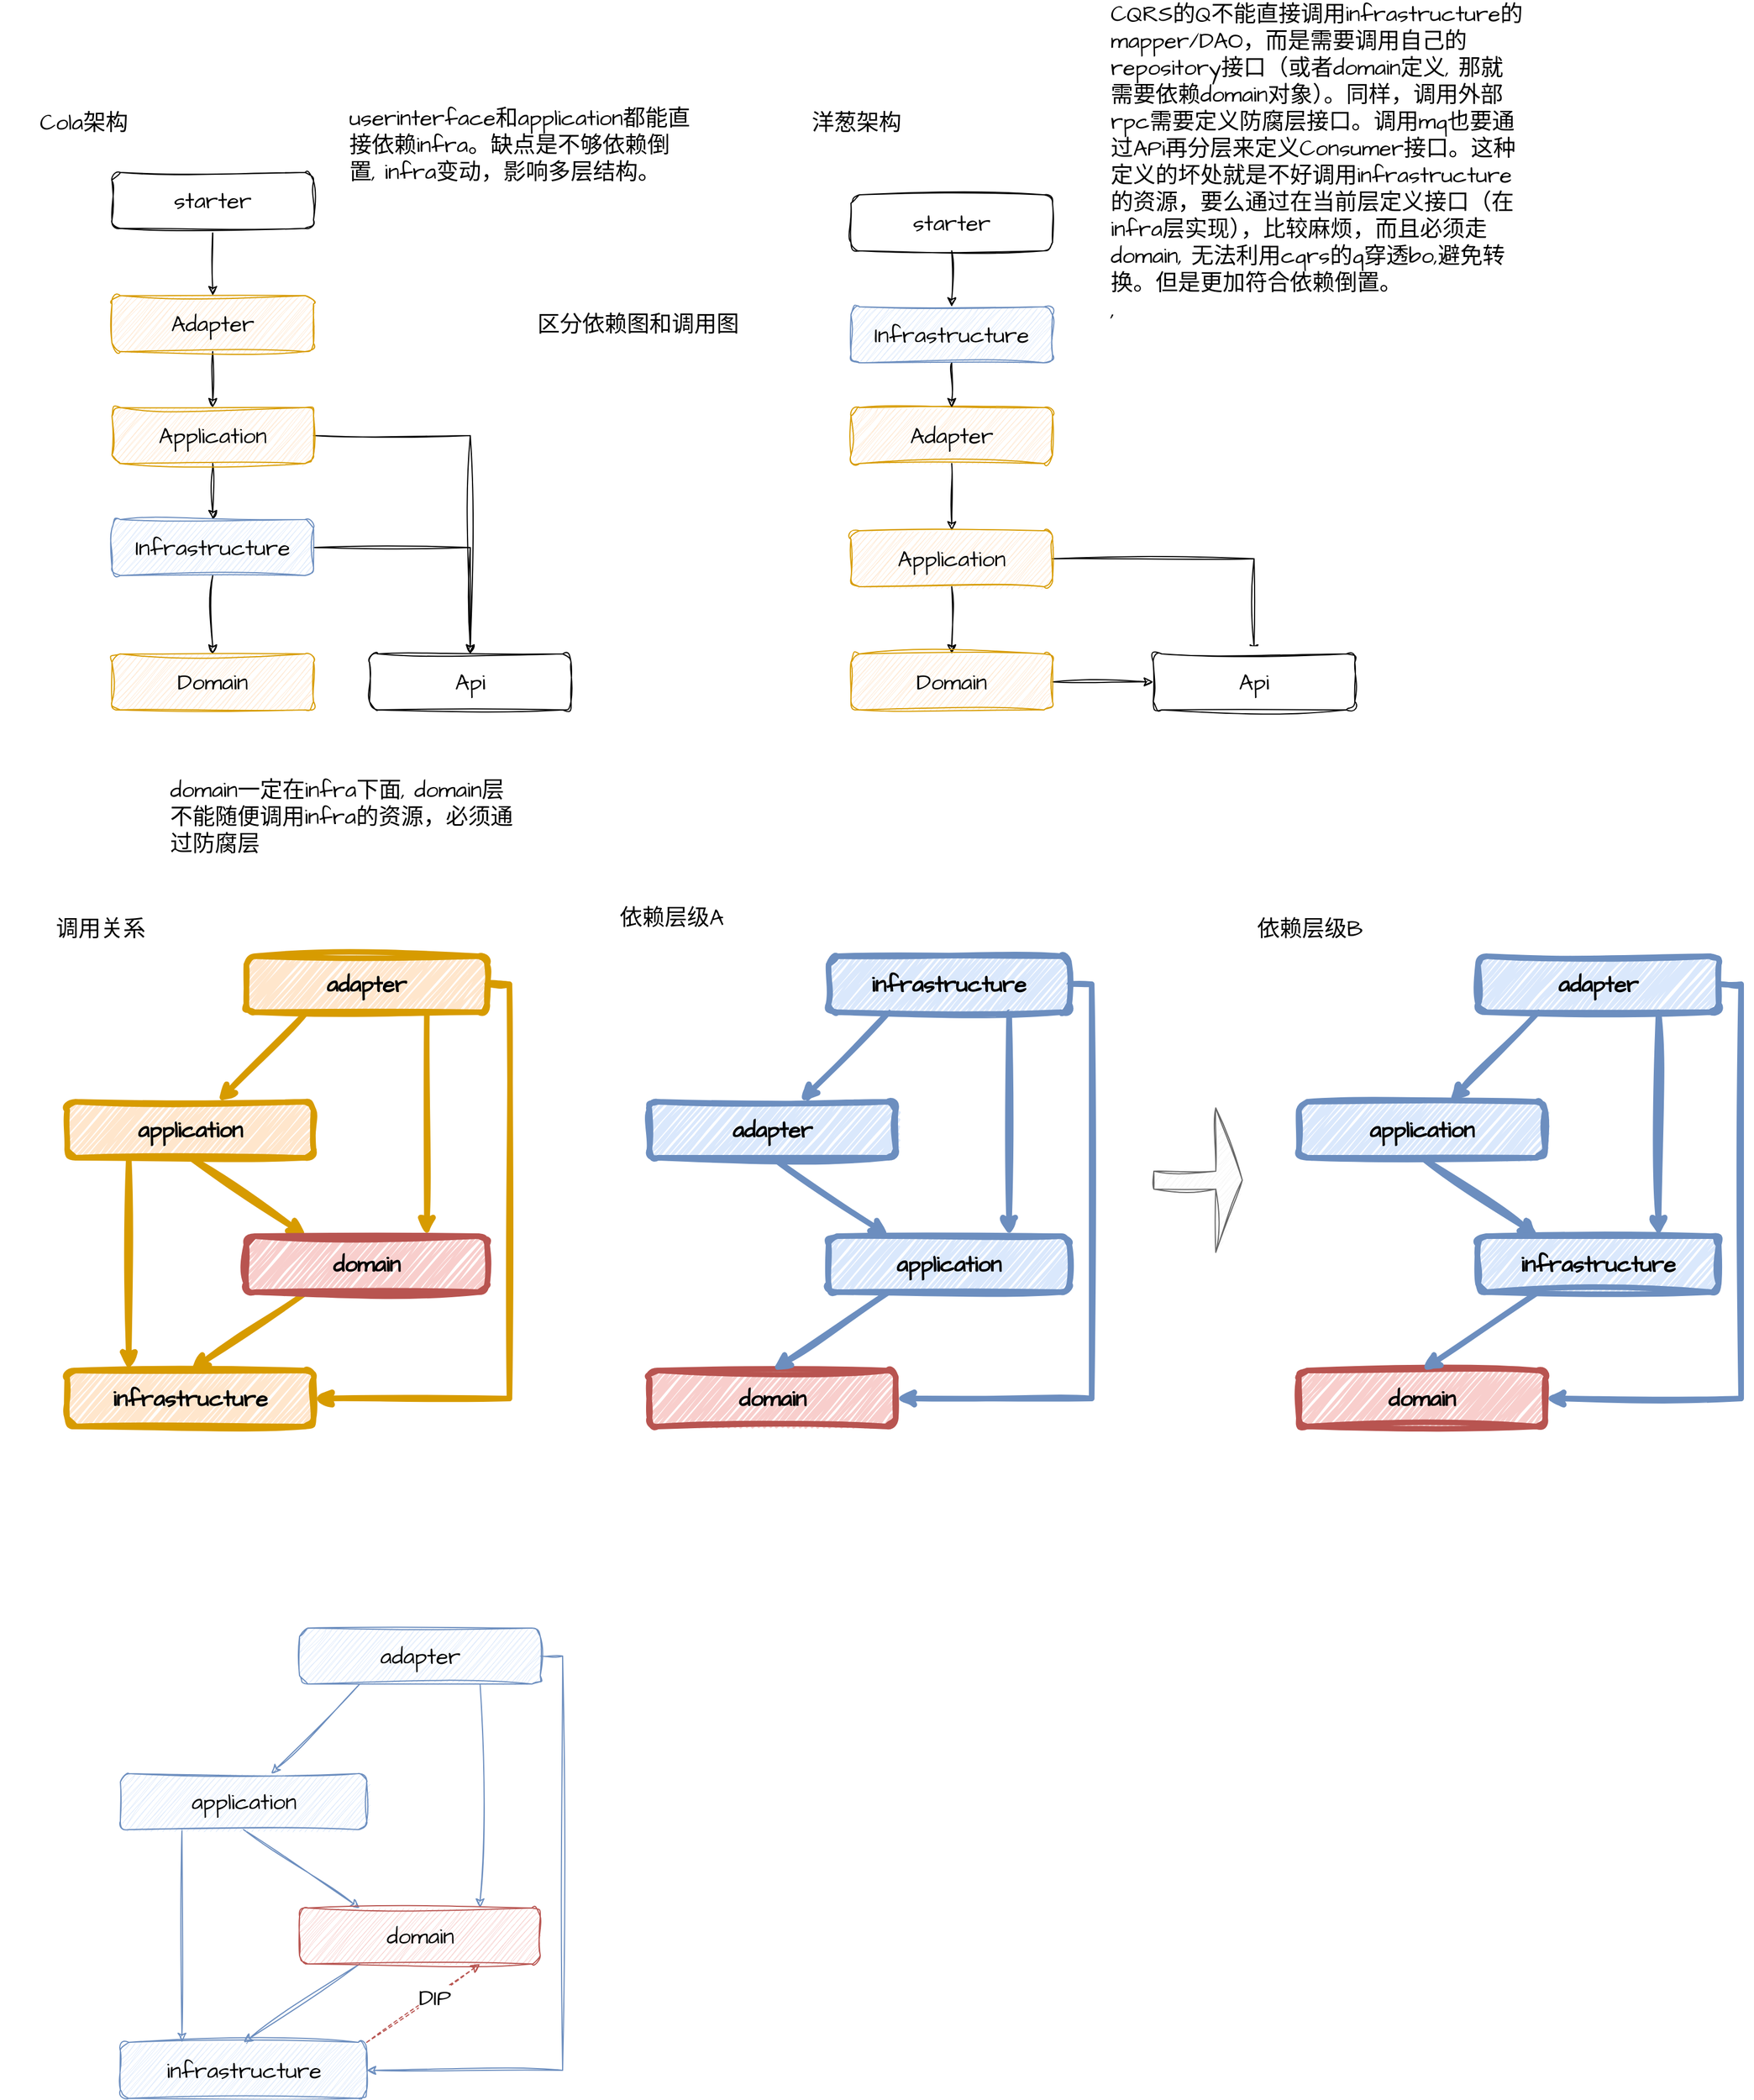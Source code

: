 <mxfile version="21.0.8" type="device"><diagram name="第 1 页" id="5TGakinyW0a2lzp9V0nJ"><mxGraphModel dx="934" dy="1696" grid="1" gridSize="10" guides="1" tooltips="1" connect="1" arrows="1" fold="1" page="1" pageScale="1" pageWidth="827" pageHeight="1169" math="0" shadow="0"><root><mxCell id="0"/><mxCell id="1" parent="0"/><mxCell id="kKWAHKHbh5uPqGx-ZdGT-9" style="edgeStyle=orthogonalEdgeStyle;rounded=0;sketch=1;hachureGap=4;jiggle=2;curveFitting=1;orthogonalLoop=1;jettySize=auto;html=1;fontFamily=Architects Daughter;fontSource=https%3A%2F%2Ffonts.googleapis.com%2Fcss%3Ffamily%3DArchitects%2BDaughter;fontSize=16;" parent="1" source="kKWAHKHbh5uPqGx-ZdGT-2" target="kKWAHKHbh5uPqGx-ZdGT-5" edge="1"><mxGeometry relative="1" as="geometry"/></mxCell><mxCell id="kKWAHKHbh5uPqGx-ZdGT-42" style="edgeStyle=orthogonalEdgeStyle;rounded=0;sketch=1;hachureGap=4;jiggle=2;curveFitting=1;orthogonalLoop=1;jettySize=auto;html=1;exitX=1;exitY=0.5;exitDx=0;exitDy=0;entryX=0.5;entryY=0;entryDx=0;entryDy=0;fontFamily=Architects Daughter;fontSource=https%3A%2F%2Ffonts.googleapis.com%2Fcss%3Ffamily%3DArchitects%2BDaughter;fontSize=16;" parent="1" source="kKWAHKHbh5uPqGx-ZdGT-2" target="kKWAHKHbh5uPqGx-ZdGT-6" edge="1"><mxGeometry relative="1" as="geometry"/></mxCell><mxCell id="kKWAHKHbh5uPqGx-ZdGT-2" value="Application" style="rounded=1;whiteSpace=wrap;html=1;sketch=1;hachureGap=4;jiggle=2;curveFitting=1;fontFamily=Architects Daughter;fontSource=https%3A%2F%2Ffonts.googleapis.com%2Fcss%3Ffamily%3DArchitects%2BDaughter;fontSize=20;fillColor=#ffe6cc;strokeColor=#d79b00;" parent="1" vertex="1"><mxGeometry x="140" y="320" width="180" height="50" as="geometry"/></mxCell><mxCell id="kKWAHKHbh5uPqGx-ZdGT-7" style="edgeStyle=orthogonalEdgeStyle;rounded=0;sketch=1;hachureGap=4;jiggle=2;curveFitting=1;orthogonalLoop=1;jettySize=auto;html=1;fontFamily=Architects Daughter;fontSource=https%3A%2F%2Ffonts.googleapis.com%2Fcss%3Ffamily%3DArchitects%2BDaughter;fontSize=16;" parent="1" source="kKWAHKHbh5uPqGx-ZdGT-4" target="kKWAHKHbh5uPqGx-ZdGT-2" edge="1"><mxGeometry relative="1" as="geometry"><mxPoint x="230" y="350.0" as="targetPoint"/></mxGeometry></mxCell><mxCell id="kKWAHKHbh5uPqGx-ZdGT-4" value="Adapter" style="rounded=1;whiteSpace=wrap;html=1;sketch=1;hachureGap=4;jiggle=2;curveFitting=1;fontFamily=Architects Daughter;fontSource=https%3A%2F%2Ffonts.googleapis.com%2Fcss%3Ffamily%3DArchitects%2BDaughter;fontSize=20;fillColor=#ffe6cc;strokeColor=#d79b00;" parent="1" vertex="1"><mxGeometry x="140" y="220" width="180" height="50" as="geometry"/></mxCell><mxCell id="kKWAHKHbh5uPqGx-ZdGT-39" style="edgeStyle=orthogonalEdgeStyle;rounded=0;sketch=1;hachureGap=4;jiggle=2;curveFitting=1;orthogonalLoop=1;jettySize=auto;html=1;exitX=0.5;exitY=1;exitDx=0;exitDy=0;fontFamily=Architects Daughter;fontSource=https%3A%2F%2Ffonts.googleapis.com%2Fcss%3Ffamily%3DArchitects%2BDaughter;fontSize=16;" parent="1" source="kKWAHKHbh5uPqGx-ZdGT-5" target="kKWAHKHbh5uPqGx-ZdGT-38" edge="1"><mxGeometry relative="1" as="geometry"/></mxCell><mxCell id="kKWAHKHbh5uPqGx-ZdGT-41" style="edgeStyle=orthogonalEdgeStyle;rounded=0;sketch=1;hachureGap=4;jiggle=2;curveFitting=1;orthogonalLoop=1;jettySize=auto;html=1;exitX=1;exitY=0.5;exitDx=0;exitDy=0;fontFamily=Architects Daughter;fontSource=https%3A%2F%2Ffonts.googleapis.com%2Fcss%3Ffamily%3DArchitects%2BDaughter;fontSize=16;" parent="1" source="kKWAHKHbh5uPqGx-ZdGT-5" target="kKWAHKHbh5uPqGx-ZdGT-6" edge="1"><mxGeometry relative="1" as="geometry"/></mxCell><mxCell id="kKWAHKHbh5uPqGx-ZdGT-5" value="Infrastructure" style="rounded=1;whiteSpace=wrap;html=1;sketch=1;hachureGap=4;jiggle=2;curveFitting=1;fontFamily=Architects Daughter;fontSource=https%3A%2F%2Ffonts.googleapis.com%2Fcss%3Ffamily%3DArchitects%2BDaughter;fontSize=20;fillColor=#dae8fc;strokeColor=#6c8ebf;" parent="1" vertex="1"><mxGeometry x="140" y="420" width="180" height="50" as="geometry"/></mxCell><mxCell id="kKWAHKHbh5uPqGx-ZdGT-6" value="Api" style="rounded=1;whiteSpace=wrap;html=1;sketch=1;hachureGap=4;jiggle=2;curveFitting=1;fontFamily=Architects Daughter;fontSource=https%3A%2F%2Ffonts.googleapis.com%2Fcss%3Ffamily%3DArchitects%2BDaughter;fontSize=20;" parent="1" vertex="1"><mxGeometry x="370" y="540" width="180" height="50" as="geometry"/></mxCell><mxCell id="kKWAHKHbh5uPqGx-ZdGT-12" style="edgeStyle=orthogonalEdgeStyle;rounded=0;sketch=1;hachureGap=4;jiggle=2;curveFitting=1;orthogonalLoop=1;jettySize=auto;html=1;exitX=0.5;exitY=1;exitDx=0;exitDy=0;entryX=0.5;entryY=0;entryDx=0;entryDy=0;fontFamily=Architects Daughter;fontSource=https%3A%2F%2Ffonts.googleapis.com%2Fcss%3Ffamily%3DArchitects%2BDaughter;fontSize=16;" parent="1" source="kKWAHKHbh5uPqGx-ZdGT-14" target="kKWAHKHbh5uPqGx-ZdGT-17" edge="1"><mxGeometry relative="1" as="geometry"/></mxCell><mxCell id="kKWAHKHbh5uPqGx-ZdGT-14" value="Adapter" style="rounded=1;whiteSpace=wrap;html=1;sketch=1;hachureGap=4;jiggle=2;curveFitting=1;fontFamily=Architects Daughter;fontSource=https%3A%2F%2Ffonts.googleapis.com%2Fcss%3Ffamily%3DArchitects%2BDaughter;fontSize=20;fillColor=#ffe6cc;strokeColor=#d79b00;strokeWidth=1;" parent="1" vertex="1"><mxGeometry x="800" y="320" width="180" height="50" as="geometry"/></mxCell><mxCell id="kKWAHKHbh5uPqGx-ZdGT-15" style="edgeStyle=orthogonalEdgeStyle;rounded=0;sketch=1;hachureGap=4;jiggle=2;curveFitting=1;orthogonalLoop=1;jettySize=auto;html=1;fontFamily=Architects Daughter;fontSource=https%3A%2F%2Ffonts.googleapis.com%2Fcss%3Ffamily%3DArchitects%2BDaughter;fontSize=16;" parent="1" source="kKWAHKHbh5uPqGx-ZdGT-17" target="kKWAHKHbh5uPqGx-ZdGT-20" edge="1"><mxGeometry relative="1" as="geometry"/></mxCell><mxCell id="kKWAHKHbh5uPqGx-ZdGT-16" style="edgeStyle=orthogonalEdgeStyle;rounded=0;sketch=1;hachureGap=4;jiggle=2;curveFitting=1;orthogonalLoop=1;jettySize=auto;html=1;exitX=1;exitY=0.5;exitDx=0;exitDy=0;fontFamily=Architects Daughter;fontSource=https%3A%2F%2Ffonts.googleapis.com%2Fcss%3Ffamily%3DArchitects%2BDaughter;fontSize=16;" parent="1" source="kKWAHKHbh5uPqGx-ZdGT-17" target="kKWAHKHbh5uPqGx-ZdGT-21" edge="1"><mxGeometry relative="1" as="geometry"/></mxCell><mxCell id="kKWAHKHbh5uPqGx-ZdGT-17" value="Application" style="rounded=1;whiteSpace=wrap;html=1;sketch=1;hachureGap=4;jiggle=2;curveFitting=1;fontFamily=Architects Daughter;fontSource=https%3A%2F%2Ffonts.googleapis.com%2Fcss%3Ffamily%3DArchitects%2BDaughter;fontSize=20;fillColor=#ffe6cc;strokeColor=#d79b00;" parent="1" vertex="1"><mxGeometry x="800" y="430" width="180" height="50" as="geometry"/></mxCell><mxCell id="kKWAHKHbh5uPqGx-ZdGT-18" style="edgeStyle=orthogonalEdgeStyle;rounded=0;sketch=1;hachureGap=4;jiggle=2;curveFitting=1;orthogonalLoop=1;jettySize=auto;html=1;entryX=0.5;entryY=0;entryDx=0;entryDy=0;fontFamily=Architects Daughter;fontSource=https%3A%2F%2Ffonts.googleapis.com%2Fcss%3Ffamily%3DArchitects%2BDaughter;fontSize=16;" parent="1" source="kKWAHKHbh5uPqGx-ZdGT-19" target="kKWAHKHbh5uPqGx-ZdGT-14" edge="1"><mxGeometry relative="1" as="geometry"/></mxCell><mxCell id="kKWAHKHbh5uPqGx-ZdGT-19" value="Infrastructure" style="rounded=1;whiteSpace=wrap;html=1;sketch=1;hachureGap=4;jiggle=2;curveFitting=1;fontFamily=Architects Daughter;fontSource=https%3A%2F%2Ffonts.googleapis.com%2Fcss%3Ffamily%3DArchitects%2BDaughter;fontSize=20;fillColor=#dae8fc;strokeColor=#6c8ebf;" parent="1" vertex="1"><mxGeometry x="800" y="230" width="180" height="50" as="geometry"/></mxCell><mxCell id="kKWAHKHbh5uPqGx-ZdGT-52" style="edgeStyle=orthogonalEdgeStyle;rounded=0;sketch=1;hachureGap=4;jiggle=2;curveFitting=1;orthogonalLoop=1;jettySize=auto;html=1;exitX=1;exitY=0.5;exitDx=0;exitDy=0;entryX=0;entryY=0.5;entryDx=0;entryDy=0;fontFamily=Architects Daughter;fontSource=https%3A%2F%2Ffonts.googleapis.com%2Fcss%3Ffamily%3DArchitects%2BDaughter;fontSize=16;" parent="1" source="kKWAHKHbh5uPqGx-ZdGT-20" target="kKWAHKHbh5uPqGx-ZdGT-21" edge="1"><mxGeometry relative="1" as="geometry"/></mxCell><mxCell id="kKWAHKHbh5uPqGx-ZdGT-20" value="Domain" style="rounded=1;whiteSpace=wrap;html=1;sketch=1;hachureGap=4;jiggle=2;curveFitting=1;fontFamily=Architects Daughter;fontSource=https%3A%2F%2Ffonts.googleapis.com%2Fcss%3Ffamily%3DArchitects%2BDaughter;fontSize=20;fillColor=#ffe6cc;strokeColor=#d79b00;" parent="1" vertex="1"><mxGeometry x="800" y="540" width="180" height="50" as="geometry"/></mxCell><mxCell id="kKWAHKHbh5uPqGx-ZdGT-21" value="Api" style="rounded=1;whiteSpace=wrap;html=1;sketch=1;hachureGap=4;jiggle=2;curveFitting=1;fontFamily=Architects Daughter;fontSource=https%3A%2F%2Ffonts.googleapis.com%2Fcss%3Ffamily%3DArchitects%2BDaughter;fontSize=20;" parent="1" vertex="1"><mxGeometry x="1070" y="540" width="180" height="50" as="geometry"/></mxCell><mxCell id="kKWAHKHbh5uPqGx-ZdGT-33" style="edgeStyle=orthogonalEdgeStyle;rounded=0;sketch=1;hachureGap=4;jiggle=2;curveFitting=1;orthogonalLoop=1;jettySize=auto;html=1;entryX=0.5;entryY=0;entryDx=0;entryDy=0;fontFamily=Architects Daughter;fontSource=https%3A%2F%2Ffonts.googleapis.com%2Fcss%3Ffamily%3DArchitects%2BDaughter;fontSize=16;" parent="1" source="kKWAHKHbh5uPqGx-ZdGT-32" target="kKWAHKHbh5uPqGx-ZdGT-19" edge="1"><mxGeometry relative="1" as="geometry"/></mxCell><mxCell id="kKWAHKHbh5uPqGx-ZdGT-32" value="starter" style="rounded=1;whiteSpace=wrap;html=1;sketch=1;hachureGap=4;jiggle=2;curveFitting=1;fontFamily=Architects Daughter;fontSource=https%3A%2F%2Ffonts.googleapis.com%2Fcss%3Ffamily%3DArchitects%2BDaughter;fontSize=20;" parent="1" vertex="1"><mxGeometry x="800" y="130" width="180" height="50" as="geometry"/></mxCell><mxCell id="kKWAHKHbh5uPqGx-ZdGT-37" style="edgeStyle=orthogonalEdgeStyle;rounded=0;sketch=1;hachureGap=4;jiggle=2;curveFitting=1;orthogonalLoop=1;jettySize=auto;html=1;entryX=0.5;entryY=0;entryDx=0;entryDy=0;fontFamily=Architects Daughter;fontSource=https%3A%2F%2Ffonts.googleapis.com%2Fcss%3Ffamily%3DArchitects%2BDaughter;fontSize=16;" parent="1" source="kKWAHKHbh5uPqGx-ZdGT-36" target="kKWAHKHbh5uPqGx-ZdGT-4" edge="1"><mxGeometry relative="1" as="geometry"/></mxCell><mxCell id="kKWAHKHbh5uPqGx-ZdGT-36" value="starter" style="rounded=1;whiteSpace=wrap;html=1;sketch=1;hachureGap=4;jiggle=2;curveFitting=1;fontFamily=Architects Daughter;fontSource=https%3A%2F%2Ffonts.googleapis.com%2Fcss%3Ffamily%3DArchitects%2BDaughter;fontSize=20;" parent="1" vertex="1"><mxGeometry x="140" y="110" width="180" height="50" as="geometry"/></mxCell><mxCell id="kKWAHKHbh5uPqGx-ZdGT-38" value="Domain" style="rounded=1;whiteSpace=wrap;html=1;sketch=1;hachureGap=4;jiggle=2;curveFitting=1;fontFamily=Architects Daughter;fontSource=https%3A%2F%2Ffonts.googleapis.com%2Fcss%3Ffamily%3DArchitects%2BDaughter;fontSize=20;fillColor=#ffe6cc;strokeColor=#d79b00;" parent="1" vertex="1"><mxGeometry x="140" y="540" width="180" height="50" as="geometry"/></mxCell><mxCell id="kKWAHKHbh5uPqGx-ZdGT-45" value="Cola架构" style="text;html=1;strokeColor=none;fillColor=none;align=center;verticalAlign=middle;whiteSpace=wrap;rounded=0;fontSize=20;fontFamily=Architects Daughter;" parent="1" vertex="1"><mxGeometry x="40" y="50" width="150" height="30" as="geometry"/></mxCell><mxCell id="kKWAHKHbh5uPqGx-ZdGT-46" value="洋葱架构" style="text;html=1;strokeColor=none;fillColor=none;align=center;verticalAlign=middle;whiteSpace=wrap;rounded=0;fontSize=20;fontFamily=Architects Daughter;" parent="1" vertex="1"><mxGeometry x="730" y="50" width="150" height="30" as="geometry"/></mxCell><mxCell id="kKWAHKHbh5uPqGx-ZdGT-47" value="userinterface和application都能直接依赖infra。缺点是不够依赖倒置, infra变动，影响多层结构。" style="text;html=1;strokeColor=none;fillColor=none;align=left;verticalAlign=middle;whiteSpace=wrap;rounded=0;fontSize=20;fontFamily=Architects Daughter;" parent="1" vertex="1"><mxGeometry x="350" y="40" width="310" height="90" as="geometry"/></mxCell><mxCell id="kKWAHKHbh5uPqGx-ZdGT-51" value="CQRS的Q不能直接调用infrastructure的mapper/DAO，而是需要调用自己的repository接口（或者domain定义, 那就需要依赖domain对象）。同样，调用外部rpc需要定义防腐层接口。调用mq也要通过APi再分层来定义Consumer接口。这种定义的坏处就是不好调用infrastructure的资源，要么通过在当前层定义接口（在infra层实现），比较麻烦，而且必须走domain, 无法利用cqrs的q穿透bo,避免转换。但是更加符合依赖倒置。&lt;br&gt;," style="text;html=1;strokeColor=none;fillColor=none;align=left;verticalAlign=middle;whiteSpace=wrap;rounded=0;fontSize=20;fontFamily=Architects Daughter;" parent="1" vertex="1"><mxGeometry x="1030" y="60" width="370" height="80" as="geometry"/></mxCell><mxCell id="kKWAHKHbh5uPqGx-ZdGT-53" value="domain一定在infra下面, domain层不能随便调用infra的资源，必须通过防腐层" style="text;html=1;strokeColor=none;fillColor=none;align=left;verticalAlign=middle;whiteSpace=wrap;rounded=0;fontSize=20;fontFamily=Architects Daughter;" parent="1" vertex="1"><mxGeometry x="190" y="640" width="310" height="90" as="geometry"/></mxCell><mxCell id="Ly6QaGZag4cfYGPPgW7k-1" value="区分依赖图和调用图" style="text;html=1;strokeColor=none;fillColor=none;align=center;verticalAlign=middle;whiteSpace=wrap;rounded=0;fontSize=20;fontFamily=Architects Daughter;" vertex="1" parent="1"><mxGeometry x="500" y="230" width="220" height="30" as="geometry"/></mxCell><mxCell id="Ly6QaGZag4cfYGPPgW7k-2" value="infrastructure" style="rounded=1;whiteSpace=wrap;html=1;sketch=1;hachureGap=4;jiggle=2;curveFitting=1;fontFamily=Architects Daughter;fontSource=https%3A%2F%2Ffonts.googleapis.com%2Fcss%3Ffamily%3DArchitects%2BDaughter;fontSize=20;fillColor=#ffe6cc;strokeColor=#d79b00;strokeWidth=5;fontStyle=1" vertex="1" parent="1"><mxGeometry x="100" y="1180" width="220" height="50" as="geometry"/></mxCell><mxCell id="Ly6QaGZag4cfYGPPgW7k-6" style="rounded=0;sketch=1;hachureGap=4;jiggle=2;curveFitting=1;orthogonalLoop=1;jettySize=auto;html=1;exitX=0.25;exitY=1;exitDx=0;exitDy=0;fontFamily=Architects Daughter;fontSource=https%3A%2F%2Ffonts.googleapis.com%2Fcss%3Ffamily%3DArchitects%2BDaughter;fontSize=16;fillColor=#ffe6cc;strokeColor=#d79b00;strokeWidth=5;fontStyle=1" edge="1" parent="1" source="Ly6QaGZag4cfYGPPgW7k-3" target="Ly6QaGZag4cfYGPPgW7k-4"><mxGeometry relative="1" as="geometry"/></mxCell><mxCell id="Ly6QaGZag4cfYGPPgW7k-9" style="edgeStyle=orthogonalEdgeStyle;rounded=0;sketch=1;hachureGap=4;jiggle=2;curveFitting=1;orthogonalLoop=1;jettySize=auto;html=1;exitX=1;exitY=0.5;exitDx=0;exitDy=0;entryX=1;entryY=0.5;entryDx=0;entryDy=0;fontFamily=Architects Daughter;fontSource=https%3A%2F%2Ffonts.googleapis.com%2Fcss%3Ffamily%3DArchitects%2BDaughter;fontSize=16;fillColor=#ffe6cc;strokeColor=#d79b00;strokeWidth=5;fontStyle=1" edge="1" parent="1" source="Ly6QaGZag4cfYGPPgW7k-3" target="Ly6QaGZag4cfYGPPgW7k-2"><mxGeometry relative="1" as="geometry"><Array as="points"><mxPoint x="495" y="835"/><mxPoint x="495" y="1205"/></Array></mxGeometry></mxCell><mxCell id="Ly6QaGZag4cfYGPPgW7k-11" style="edgeStyle=orthogonalEdgeStyle;rounded=0;sketch=1;hachureGap=4;jiggle=2;curveFitting=1;orthogonalLoop=1;jettySize=auto;html=1;exitX=0.75;exitY=1;exitDx=0;exitDy=0;entryX=0.75;entryY=0;entryDx=0;entryDy=0;fontFamily=Architects Daughter;fontSource=https%3A%2F%2Ffonts.googleapis.com%2Fcss%3Ffamily%3DArchitects%2BDaughter;fontSize=16;fillColor=#ffe6cc;strokeColor=#d79b00;strokeWidth=5;fontStyle=1" edge="1" parent="1" source="Ly6QaGZag4cfYGPPgW7k-3" target="Ly6QaGZag4cfYGPPgW7k-5"><mxGeometry relative="1" as="geometry"/></mxCell><mxCell id="Ly6QaGZag4cfYGPPgW7k-3" value="adapter" style="rounded=1;whiteSpace=wrap;html=1;sketch=1;hachureGap=4;jiggle=2;curveFitting=1;fontFamily=Architects Daughter;fontSource=https%3A%2F%2Ffonts.googleapis.com%2Fcss%3Ffamily%3DArchitects%2BDaughter;fontSize=20;fillColor=#ffe6cc;strokeColor=#d79b00;strokeWidth=5;fontStyle=1" vertex="1" parent="1"><mxGeometry x="260" y="810" width="215" height="50" as="geometry"/></mxCell><mxCell id="Ly6QaGZag4cfYGPPgW7k-7" style="rounded=0;sketch=1;hachureGap=4;jiggle=2;curveFitting=1;orthogonalLoop=1;jettySize=auto;html=1;exitX=0.5;exitY=1;exitDx=0;exitDy=0;entryX=0.25;entryY=0;entryDx=0;entryDy=0;fontFamily=Architects Daughter;fontSource=https%3A%2F%2Ffonts.googleapis.com%2Fcss%3Ffamily%3DArchitects%2BDaughter;fontSize=16;fillColor=#ffe6cc;strokeColor=#d79b00;strokeWidth=5;fontStyle=1" edge="1" parent="1" source="Ly6QaGZag4cfYGPPgW7k-4" target="Ly6QaGZag4cfYGPPgW7k-5"><mxGeometry relative="1" as="geometry"/></mxCell><mxCell id="Ly6QaGZag4cfYGPPgW7k-12" style="edgeStyle=orthogonalEdgeStyle;rounded=0;sketch=1;hachureGap=4;jiggle=2;curveFitting=1;orthogonalLoop=1;jettySize=auto;html=1;exitX=0.25;exitY=1;exitDx=0;exitDy=0;entryX=0.25;entryY=0;entryDx=0;entryDy=0;fontFamily=Architects Daughter;fontSource=https%3A%2F%2Ffonts.googleapis.com%2Fcss%3Ffamily%3DArchitects%2BDaughter;fontSize=16;fillColor=#ffe6cc;strokeColor=#d79b00;strokeWidth=5;fontStyle=1" edge="1" parent="1" source="Ly6QaGZag4cfYGPPgW7k-4" target="Ly6QaGZag4cfYGPPgW7k-2"><mxGeometry relative="1" as="geometry"/></mxCell><mxCell id="Ly6QaGZag4cfYGPPgW7k-4" value="application" style="rounded=1;whiteSpace=wrap;html=1;sketch=1;hachureGap=4;jiggle=2;curveFitting=1;fontFamily=Architects Daughter;fontSource=https%3A%2F%2Ffonts.googleapis.com%2Fcss%3Ffamily%3DArchitects%2BDaughter;fontSize=20;fillColor=#ffe6cc;strokeColor=#d79b00;strokeWidth=5;fontStyle=1" vertex="1" parent="1"><mxGeometry x="100" y="940" width="220" height="50" as="geometry"/></mxCell><mxCell id="Ly6QaGZag4cfYGPPgW7k-8" style="rounded=0;sketch=1;hachureGap=4;jiggle=2;curveFitting=1;orthogonalLoop=1;jettySize=auto;html=1;exitX=0.25;exitY=1;exitDx=0;exitDy=0;entryX=0.5;entryY=0;entryDx=0;entryDy=0;fontFamily=Architects Daughter;fontSource=https%3A%2F%2Ffonts.googleapis.com%2Fcss%3Ffamily%3DArchitects%2BDaughter;fontSize=16;fillColor=#ffe6cc;strokeColor=#d79b00;strokeWidth=5;fontStyle=1" edge="1" parent="1" source="Ly6QaGZag4cfYGPPgW7k-5" target="Ly6QaGZag4cfYGPPgW7k-2"><mxGeometry relative="1" as="geometry"/></mxCell><mxCell id="Ly6QaGZag4cfYGPPgW7k-5" value="domain" style="rounded=1;whiteSpace=wrap;html=1;sketch=1;hachureGap=4;jiggle=2;curveFitting=1;fontFamily=Architects Daughter;fontSource=https%3A%2F%2Ffonts.googleapis.com%2Fcss%3Ffamily%3DArchitects%2BDaughter;fontSize=20;fillColor=#f8cecc;strokeColor=#b85450;strokeWidth=5;fontStyle=1" vertex="1" parent="1"><mxGeometry x="260" y="1060" width="215" height="50" as="geometry"/></mxCell><mxCell id="Ly6QaGZag4cfYGPPgW7k-13" value="domain" style="rounded=1;whiteSpace=wrap;html=1;sketch=1;hachureGap=4;jiggle=2;curveFitting=1;fontFamily=Architects Daughter;fontSource=https%3A%2F%2Ffonts.googleapis.com%2Fcss%3Ffamily%3DArchitects%2BDaughter;fontSize=20;fillColor=#f8cecc;strokeColor=#b85450;strokeWidth=5;fontStyle=1" vertex="1" parent="1"><mxGeometry x="620" y="1180" width="220" height="50" as="geometry"/></mxCell><mxCell id="Ly6QaGZag4cfYGPPgW7k-14" style="rounded=0;sketch=1;hachureGap=4;jiggle=2;curveFitting=1;orthogonalLoop=1;jettySize=auto;html=1;exitX=0.25;exitY=1;exitDx=0;exitDy=0;fontFamily=Architects Daughter;fontSource=https%3A%2F%2Ffonts.googleapis.com%2Fcss%3Ffamily%3DArchitects%2BDaughter;fontSize=16;fillColor=#dae8fc;strokeColor=#6c8ebf;strokeWidth=5;fontStyle=1" edge="1" parent="1" source="Ly6QaGZag4cfYGPPgW7k-17" target="Ly6QaGZag4cfYGPPgW7k-20"><mxGeometry relative="1" as="geometry"/></mxCell><mxCell id="Ly6QaGZag4cfYGPPgW7k-15" style="edgeStyle=orthogonalEdgeStyle;rounded=0;sketch=1;hachureGap=4;jiggle=2;curveFitting=1;orthogonalLoop=1;jettySize=auto;html=1;exitX=1;exitY=0.5;exitDx=0;exitDy=0;entryX=1;entryY=0.5;entryDx=0;entryDy=0;fontFamily=Architects Daughter;fontSource=https%3A%2F%2Ffonts.googleapis.com%2Fcss%3Ffamily%3DArchitects%2BDaughter;fontSize=16;fillColor=#dae8fc;strokeColor=#6c8ebf;strokeWidth=5;fontStyle=1" edge="1" parent="1" source="Ly6QaGZag4cfYGPPgW7k-17" target="Ly6QaGZag4cfYGPPgW7k-13"><mxGeometry relative="1" as="geometry"><Array as="points"><mxPoint x="1015" y="835"/><mxPoint x="1015" y="1205"/></Array></mxGeometry></mxCell><mxCell id="Ly6QaGZag4cfYGPPgW7k-16" style="edgeStyle=orthogonalEdgeStyle;rounded=0;sketch=1;hachureGap=4;jiggle=2;curveFitting=1;orthogonalLoop=1;jettySize=auto;html=1;exitX=0.75;exitY=1;exitDx=0;exitDy=0;entryX=0.75;entryY=0;entryDx=0;entryDy=0;fontFamily=Architects Daughter;fontSource=https%3A%2F%2Ffonts.googleapis.com%2Fcss%3Ffamily%3DArchitects%2BDaughter;fontSize=16;fillColor=#dae8fc;strokeColor=#6c8ebf;strokeWidth=5;fontStyle=1" edge="1" parent="1" source="Ly6QaGZag4cfYGPPgW7k-17" target="Ly6QaGZag4cfYGPPgW7k-22"><mxGeometry relative="1" as="geometry"/></mxCell><mxCell id="Ly6QaGZag4cfYGPPgW7k-17" value="infrastructure" style="rounded=1;whiteSpace=wrap;html=1;sketch=1;hachureGap=4;jiggle=2;curveFitting=1;fontFamily=Architects Daughter;fontSource=https%3A%2F%2Ffonts.googleapis.com%2Fcss%3Ffamily%3DArchitects%2BDaughter;fontSize=20;fillColor=#dae8fc;strokeColor=#6c8ebf;strokeWidth=5;fontStyle=1" vertex="1" parent="1"><mxGeometry x="780" y="810" width="215" height="50" as="geometry"/></mxCell><mxCell id="Ly6QaGZag4cfYGPPgW7k-18" style="rounded=0;sketch=1;hachureGap=4;jiggle=2;curveFitting=1;orthogonalLoop=1;jettySize=auto;html=1;exitX=0.5;exitY=1;exitDx=0;exitDy=0;entryX=0.25;entryY=0;entryDx=0;entryDy=0;fontFamily=Architects Daughter;fontSource=https%3A%2F%2Ffonts.googleapis.com%2Fcss%3Ffamily%3DArchitects%2BDaughter;fontSize=16;fillColor=#dae8fc;strokeColor=#6c8ebf;strokeWidth=5;fontStyle=1" edge="1" parent="1" source="Ly6QaGZag4cfYGPPgW7k-20" target="Ly6QaGZag4cfYGPPgW7k-22"><mxGeometry relative="1" as="geometry"/></mxCell><mxCell id="Ly6QaGZag4cfYGPPgW7k-20" value="adapter" style="rounded=1;whiteSpace=wrap;html=1;sketch=1;hachureGap=4;jiggle=2;curveFitting=1;fontFamily=Architects Daughter;fontSource=https%3A%2F%2Ffonts.googleapis.com%2Fcss%3Ffamily%3DArchitects%2BDaughter;fontSize=20;fillColor=#dae8fc;strokeColor=#6c8ebf;strokeWidth=5;fontStyle=1" vertex="1" parent="1"><mxGeometry x="620" y="940" width="220" height="50" as="geometry"/></mxCell><mxCell id="Ly6QaGZag4cfYGPPgW7k-21" style="rounded=0;sketch=1;hachureGap=4;jiggle=2;curveFitting=1;orthogonalLoop=1;jettySize=auto;html=1;exitX=0.25;exitY=1;exitDx=0;exitDy=0;entryX=0.5;entryY=0;entryDx=0;entryDy=0;fontFamily=Architects Daughter;fontSource=https%3A%2F%2Ffonts.googleapis.com%2Fcss%3Ffamily%3DArchitects%2BDaughter;fontSize=16;fillColor=#dae8fc;strokeColor=#6c8ebf;strokeWidth=5;fontStyle=1" edge="1" parent="1" source="Ly6QaGZag4cfYGPPgW7k-22" target="Ly6QaGZag4cfYGPPgW7k-13"><mxGeometry relative="1" as="geometry"/></mxCell><mxCell id="Ly6QaGZag4cfYGPPgW7k-22" value="application" style="rounded=1;whiteSpace=wrap;html=1;sketch=1;hachureGap=4;jiggle=2;curveFitting=1;fontFamily=Architects Daughter;fontSource=https%3A%2F%2Ffonts.googleapis.com%2Fcss%3Ffamily%3DArchitects%2BDaughter;fontSize=20;fillColor=#dae8fc;strokeColor=#6c8ebf;strokeWidth=5;fontStyle=1" vertex="1" parent="1"><mxGeometry x="780" y="1060" width="215" height="50" as="geometry"/></mxCell><mxCell id="Ly6QaGZag4cfYGPPgW7k-23" value="domain" style="rounded=1;whiteSpace=wrap;html=1;sketch=1;hachureGap=4;jiggle=2;curveFitting=1;fontFamily=Architects Daughter;fontSource=https%3A%2F%2Ffonts.googleapis.com%2Fcss%3Ffamily%3DArchitects%2BDaughter;fontSize=20;fillColor=#f8cecc;strokeColor=#b85450;strokeWidth=5;fontStyle=1" vertex="1" parent="1"><mxGeometry x="1200" y="1180" width="220" height="50" as="geometry"/></mxCell><mxCell id="Ly6QaGZag4cfYGPPgW7k-24" style="rounded=0;sketch=1;hachureGap=4;jiggle=2;curveFitting=1;orthogonalLoop=1;jettySize=auto;html=1;exitX=0.25;exitY=1;exitDx=0;exitDy=0;fontFamily=Architects Daughter;fontSource=https%3A%2F%2Ffonts.googleapis.com%2Fcss%3Ffamily%3DArchitects%2BDaughter;fontSize=16;fillColor=#dae8fc;strokeColor=#6c8ebf;strokeWidth=5;fontStyle=1" edge="1" parent="1" source="Ly6QaGZag4cfYGPPgW7k-27" target="Ly6QaGZag4cfYGPPgW7k-29"><mxGeometry relative="1" as="geometry"/></mxCell><mxCell id="Ly6QaGZag4cfYGPPgW7k-25" style="edgeStyle=orthogonalEdgeStyle;rounded=0;sketch=1;hachureGap=4;jiggle=2;curveFitting=1;orthogonalLoop=1;jettySize=auto;html=1;exitX=1;exitY=0.5;exitDx=0;exitDy=0;entryX=1;entryY=0.5;entryDx=0;entryDy=0;fontFamily=Architects Daughter;fontSource=https%3A%2F%2Ffonts.googleapis.com%2Fcss%3Ffamily%3DArchitects%2BDaughter;fontSize=16;fillColor=#dae8fc;strokeColor=#6c8ebf;strokeWidth=5;fontStyle=1" edge="1" parent="1" source="Ly6QaGZag4cfYGPPgW7k-27" target="Ly6QaGZag4cfYGPPgW7k-23"><mxGeometry relative="1" as="geometry"><Array as="points"><mxPoint x="1595" y="835"/><mxPoint x="1595" y="1205"/></Array></mxGeometry></mxCell><mxCell id="Ly6QaGZag4cfYGPPgW7k-26" style="edgeStyle=orthogonalEdgeStyle;rounded=0;sketch=1;hachureGap=4;jiggle=2;curveFitting=1;orthogonalLoop=1;jettySize=auto;html=1;exitX=0.75;exitY=1;exitDx=0;exitDy=0;entryX=0.75;entryY=0;entryDx=0;entryDy=0;fontFamily=Architects Daughter;fontSource=https%3A%2F%2Ffonts.googleapis.com%2Fcss%3Ffamily%3DArchitects%2BDaughter;fontSize=16;fillColor=#dae8fc;strokeColor=#6c8ebf;strokeWidth=5;fontStyle=1" edge="1" parent="1" source="Ly6QaGZag4cfYGPPgW7k-27" target="Ly6QaGZag4cfYGPPgW7k-31"><mxGeometry relative="1" as="geometry"/></mxCell><mxCell id="Ly6QaGZag4cfYGPPgW7k-27" value="adapter" style="rounded=1;whiteSpace=wrap;html=1;sketch=1;hachureGap=4;jiggle=2;curveFitting=1;fontFamily=Architects Daughter;fontSource=https%3A%2F%2Ffonts.googleapis.com%2Fcss%3Ffamily%3DArchitects%2BDaughter;fontSize=20;fillColor=#dae8fc;strokeColor=#6c8ebf;strokeWidth=5;fontStyle=1" vertex="1" parent="1"><mxGeometry x="1360" y="810" width="215" height="50" as="geometry"/></mxCell><mxCell id="Ly6QaGZag4cfYGPPgW7k-28" style="rounded=0;sketch=1;hachureGap=4;jiggle=2;curveFitting=1;orthogonalLoop=1;jettySize=auto;html=1;exitX=0.5;exitY=1;exitDx=0;exitDy=0;entryX=0.25;entryY=0;entryDx=0;entryDy=0;fontFamily=Architects Daughter;fontSource=https%3A%2F%2Ffonts.googleapis.com%2Fcss%3Ffamily%3DArchitects%2BDaughter;fontSize=16;fillColor=#dae8fc;strokeColor=#6c8ebf;strokeWidth=5;fontStyle=1" edge="1" parent="1" source="Ly6QaGZag4cfYGPPgW7k-29" target="Ly6QaGZag4cfYGPPgW7k-31"><mxGeometry relative="1" as="geometry"/></mxCell><mxCell id="Ly6QaGZag4cfYGPPgW7k-29" value="application" style="rounded=1;whiteSpace=wrap;html=1;sketch=1;hachureGap=4;jiggle=2;curveFitting=1;fontFamily=Architects Daughter;fontSource=https%3A%2F%2Ffonts.googleapis.com%2Fcss%3Ffamily%3DArchitects%2BDaughter;fontSize=20;fillColor=#dae8fc;strokeColor=#6c8ebf;strokeWidth=5;fontStyle=1" vertex="1" parent="1"><mxGeometry x="1200" y="940" width="220" height="50" as="geometry"/></mxCell><mxCell id="Ly6QaGZag4cfYGPPgW7k-30" style="rounded=0;sketch=1;hachureGap=4;jiggle=2;curveFitting=1;orthogonalLoop=1;jettySize=auto;html=1;exitX=0.25;exitY=1;exitDx=0;exitDy=0;entryX=0.5;entryY=0;entryDx=0;entryDy=0;fontFamily=Architects Daughter;fontSource=https%3A%2F%2Ffonts.googleapis.com%2Fcss%3Ffamily%3DArchitects%2BDaughter;fontSize=16;fillColor=#dae8fc;strokeColor=#6c8ebf;strokeWidth=5;fontStyle=1" edge="1" parent="1" source="Ly6QaGZag4cfYGPPgW7k-31" target="Ly6QaGZag4cfYGPPgW7k-23"><mxGeometry relative="1" as="geometry"/></mxCell><mxCell id="Ly6QaGZag4cfYGPPgW7k-31" value="infrastructure" style="rounded=1;whiteSpace=wrap;html=1;sketch=1;hachureGap=4;jiggle=2;curveFitting=1;fontFamily=Architects Daughter;fontSource=https%3A%2F%2Ffonts.googleapis.com%2Fcss%3Ffamily%3DArchitects%2BDaughter;fontSize=20;fillColor=#dae8fc;strokeColor=#6c8ebf;strokeWidth=5;fontStyle=1" vertex="1" parent="1"><mxGeometry x="1360" y="1060" width="215" height="50" as="geometry"/></mxCell><mxCell id="Ly6QaGZag4cfYGPPgW7k-42" style="rounded=0;sketch=1;hachureGap=4;jiggle=2;curveFitting=1;orthogonalLoop=1;jettySize=auto;html=1;exitX=1;exitY=0;exitDx=0;exitDy=0;entryX=0.75;entryY=1;entryDx=0;entryDy=0;fontFamily=Architects Daughter;fontSource=https%3A%2F%2Ffonts.googleapis.com%2Fcss%3Ffamily%3DArchitects%2BDaughter;fontSize=16;dashed=1;fillColor=#f8cecc;strokeColor=#b85450;" edge="1" parent="1" source="Ly6QaGZag4cfYGPPgW7k-32" target="Ly6QaGZag4cfYGPPgW7k-41"><mxGeometry relative="1" as="geometry"/></mxCell><mxCell id="Ly6QaGZag4cfYGPPgW7k-50" value="DIP" style="edgeLabel;html=1;align=center;verticalAlign=middle;resizable=0;points=[];fontSize=20;fontFamily=Architects Daughter;" vertex="1" connectable="0" parent="Ly6QaGZag4cfYGPPgW7k-42"><mxGeometry x="0.178" y="-1" relative="1" as="geometry"><mxPoint as="offset"/></mxGeometry></mxCell><mxCell id="Ly6QaGZag4cfYGPPgW7k-32" value="infrastructure" style="rounded=1;whiteSpace=wrap;html=1;sketch=1;hachureGap=4;jiggle=2;curveFitting=1;fontFamily=Architects Daughter;fontSource=https%3A%2F%2Ffonts.googleapis.com%2Fcss%3Ffamily%3DArchitects%2BDaughter;fontSize=20;fillColor=#dae8fc;strokeColor=#6c8ebf;" vertex="1" parent="1"><mxGeometry x="147.5" y="1780" width="220" height="50" as="geometry"/></mxCell><mxCell id="Ly6QaGZag4cfYGPPgW7k-33" style="rounded=0;sketch=1;hachureGap=4;jiggle=2;curveFitting=1;orthogonalLoop=1;jettySize=auto;html=1;exitX=0.25;exitY=1;exitDx=0;exitDy=0;fontFamily=Architects Daughter;fontSource=https%3A%2F%2Ffonts.googleapis.com%2Fcss%3Ffamily%3DArchitects%2BDaughter;fontSize=16;fillColor=#dae8fc;strokeColor=#6c8ebf;" edge="1" parent="1" source="Ly6QaGZag4cfYGPPgW7k-36" target="Ly6QaGZag4cfYGPPgW7k-39"><mxGeometry relative="1" as="geometry"/></mxCell><mxCell id="Ly6QaGZag4cfYGPPgW7k-34" style="edgeStyle=orthogonalEdgeStyle;rounded=0;sketch=1;hachureGap=4;jiggle=2;curveFitting=1;orthogonalLoop=1;jettySize=auto;html=1;exitX=1;exitY=0.5;exitDx=0;exitDy=0;entryX=1;entryY=0.5;entryDx=0;entryDy=0;fontFamily=Architects Daughter;fontSource=https%3A%2F%2Ffonts.googleapis.com%2Fcss%3Ffamily%3DArchitects%2BDaughter;fontSize=16;fillColor=#dae8fc;strokeColor=#6c8ebf;" edge="1" parent="1" source="Ly6QaGZag4cfYGPPgW7k-36" target="Ly6QaGZag4cfYGPPgW7k-32"><mxGeometry relative="1" as="geometry"><Array as="points"><mxPoint x="542.5" y="1435"/><mxPoint x="542.5" y="1805"/></Array></mxGeometry></mxCell><mxCell id="Ly6QaGZag4cfYGPPgW7k-35" style="edgeStyle=orthogonalEdgeStyle;rounded=0;sketch=1;hachureGap=4;jiggle=2;curveFitting=1;orthogonalLoop=1;jettySize=auto;html=1;exitX=0.75;exitY=1;exitDx=0;exitDy=0;entryX=0.75;entryY=0;entryDx=0;entryDy=0;fontFamily=Architects Daughter;fontSource=https%3A%2F%2Ffonts.googleapis.com%2Fcss%3Ffamily%3DArchitects%2BDaughter;fontSize=16;fillColor=#dae8fc;strokeColor=#6c8ebf;" edge="1" parent="1" source="Ly6QaGZag4cfYGPPgW7k-36" target="Ly6QaGZag4cfYGPPgW7k-41"><mxGeometry relative="1" as="geometry"/></mxCell><mxCell id="Ly6QaGZag4cfYGPPgW7k-36" value="adapter" style="rounded=1;whiteSpace=wrap;html=1;sketch=1;hachureGap=4;jiggle=2;curveFitting=1;fontFamily=Architects Daughter;fontSource=https%3A%2F%2Ffonts.googleapis.com%2Fcss%3Ffamily%3DArchitects%2BDaughter;fontSize=20;fillColor=#dae8fc;strokeColor=#6c8ebf;" vertex="1" parent="1"><mxGeometry x="307.5" y="1410" width="215" height="50" as="geometry"/></mxCell><mxCell id="Ly6QaGZag4cfYGPPgW7k-37" style="rounded=0;sketch=1;hachureGap=4;jiggle=2;curveFitting=1;orthogonalLoop=1;jettySize=auto;html=1;exitX=0.5;exitY=1;exitDx=0;exitDy=0;entryX=0.25;entryY=0;entryDx=0;entryDy=0;fontFamily=Architects Daughter;fontSource=https%3A%2F%2Ffonts.googleapis.com%2Fcss%3Ffamily%3DArchitects%2BDaughter;fontSize=16;fillColor=#dae8fc;strokeColor=#6c8ebf;" edge="1" parent="1" source="Ly6QaGZag4cfYGPPgW7k-39" target="Ly6QaGZag4cfYGPPgW7k-41"><mxGeometry relative="1" as="geometry"/></mxCell><mxCell id="Ly6QaGZag4cfYGPPgW7k-38" style="edgeStyle=orthogonalEdgeStyle;rounded=0;sketch=1;hachureGap=4;jiggle=2;curveFitting=1;orthogonalLoop=1;jettySize=auto;html=1;exitX=0.25;exitY=1;exitDx=0;exitDy=0;entryX=0.25;entryY=0;entryDx=0;entryDy=0;fontFamily=Architects Daughter;fontSource=https%3A%2F%2Ffonts.googleapis.com%2Fcss%3Ffamily%3DArchitects%2BDaughter;fontSize=16;fillColor=#dae8fc;strokeColor=#6c8ebf;" edge="1" parent="1" source="Ly6QaGZag4cfYGPPgW7k-39" target="Ly6QaGZag4cfYGPPgW7k-32"><mxGeometry relative="1" as="geometry"/></mxCell><mxCell id="Ly6QaGZag4cfYGPPgW7k-39" value="application" style="rounded=1;whiteSpace=wrap;html=1;sketch=1;hachureGap=4;jiggle=2;curveFitting=1;fontFamily=Architects Daughter;fontSource=https%3A%2F%2Ffonts.googleapis.com%2Fcss%3Ffamily%3DArchitects%2BDaughter;fontSize=20;fillColor=#dae8fc;strokeColor=#6c8ebf;" vertex="1" parent="1"><mxGeometry x="147.5" y="1540" width="220" height="50" as="geometry"/></mxCell><mxCell id="Ly6QaGZag4cfYGPPgW7k-40" style="rounded=0;sketch=1;hachureGap=4;jiggle=2;curveFitting=1;orthogonalLoop=1;jettySize=auto;html=1;exitX=0.25;exitY=1;exitDx=0;exitDy=0;entryX=0.5;entryY=0;entryDx=0;entryDy=0;fontFamily=Architects Daughter;fontSource=https%3A%2F%2Ffonts.googleapis.com%2Fcss%3Ffamily%3DArchitects%2BDaughter;fontSize=16;fillColor=#dae8fc;strokeColor=#6c8ebf;" edge="1" parent="1" source="Ly6QaGZag4cfYGPPgW7k-41" target="Ly6QaGZag4cfYGPPgW7k-32"><mxGeometry relative="1" as="geometry"/></mxCell><mxCell id="Ly6QaGZag4cfYGPPgW7k-41" value="domain" style="rounded=1;whiteSpace=wrap;html=1;sketch=1;hachureGap=4;jiggle=2;curveFitting=1;fontFamily=Architects Daughter;fontSource=https%3A%2F%2Ffonts.googleapis.com%2Fcss%3Ffamily%3DArchitects%2BDaughter;fontSize=20;fillColor=#f8cecc;strokeColor=#b85450;" vertex="1" parent="1"><mxGeometry x="307.5" y="1660" width="215" height="50" as="geometry"/></mxCell><mxCell id="Ly6QaGZag4cfYGPPgW7k-43" value="调用关系" style="text;html=1;align=center;verticalAlign=middle;whiteSpace=wrap;rounded=0;fontSize=20;fontFamily=Architects Daughter;" vertex="1" parent="1"><mxGeometry x="70" y="770" width="120" height="30" as="geometry"/></mxCell><mxCell id="Ly6QaGZag4cfYGPPgW7k-44" value="依赖层级A" style="text;html=1;strokeColor=none;fillColor=none;align=center;verticalAlign=middle;whiteSpace=wrap;rounded=0;fontSize=20;fontFamily=Architects Daughter;" vertex="1" parent="1"><mxGeometry x="580" y="760" width="120" height="30" as="geometry"/></mxCell><mxCell id="Ly6QaGZag4cfYGPPgW7k-45" value="依赖层级B" style="text;html=1;strokeColor=none;fillColor=none;align=center;verticalAlign=middle;whiteSpace=wrap;rounded=0;fontSize=20;fontFamily=Architects Daughter;" vertex="1" parent="1"><mxGeometry x="1150" y="770" width="120" height="30" as="geometry"/></mxCell><mxCell id="Ly6QaGZag4cfYGPPgW7k-47" value="" style="shape=flexArrow;endArrow=classic;html=1;rounded=0;sketch=1;hachureGap=4;jiggle=2;curveFitting=1;fontFamily=Architects Daughter;fontSource=https%3A%2F%2Ffonts.googleapis.com%2Fcss%3Ffamily%3DArchitects%2BDaughter;fontSize=16;endWidth=112;endSize=7.56;width=16;fillColor=#f5f5f5;strokeColor=#666666;" edge="1" parent="1"><mxGeometry width="50" height="50" relative="1" as="geometry"><mxPoint x="1070" y="1010" as="sourcePoint"/><mxPoint x="1150" y="1010" as="targetPoint"/></mxGeometry></mxCell></root></mxGraphModel></diagram></mxfile>